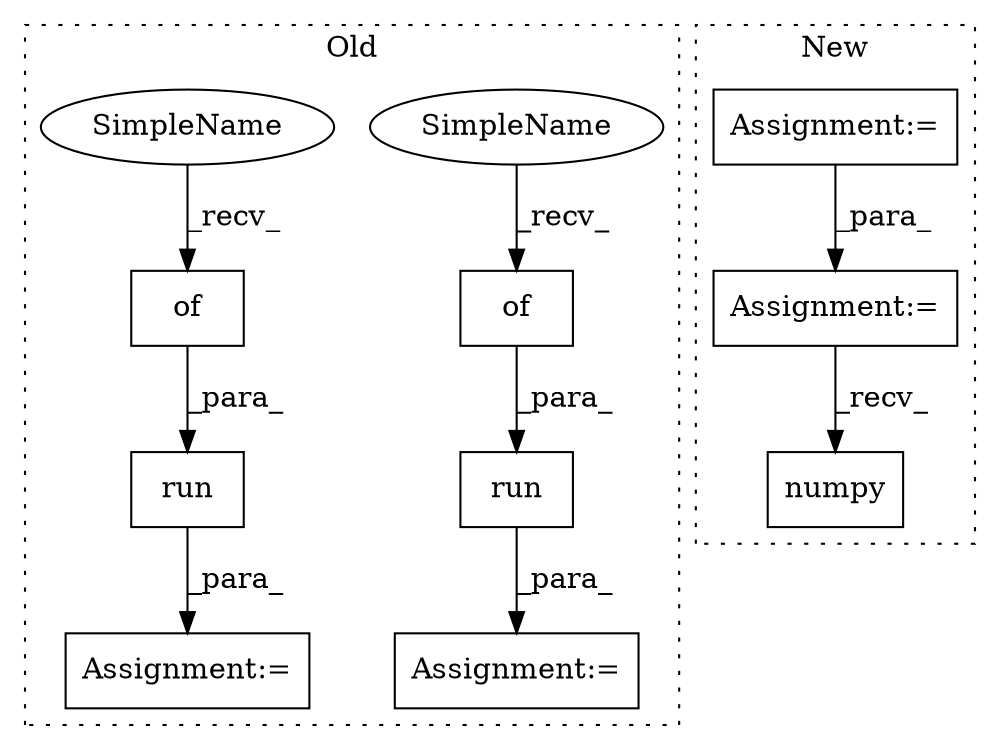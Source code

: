 digraph G {
subgraph cluster0 {
1 [label="of" a="32" s="988,1008" l="3,1" shape="box"];
4 [label="Assignment:=" a="7" s="968" l="1" shape="box"];
5 [label="run" a="32" s="974,1009" l="4,1" shape="box"];
7 [label="of" a="32" s="1071,1091" l="3,1" shape="box"];
8 [label="run" a="32" s="1057,1092" l="4,1" shape="box"];
9 [label="Assignment:=" a="7" s="1051" l="1" shape="box"];
10 [label="SimpleName" a="42" s="984" l="3" shape="ellipse"];
11 [label="SimpleName" a="42" s="1067" l="3" shape="ellipse"];
label = "Old";
style="dotted";
}
subgraph cluster1 {
2 [label="numpy" a="32" s="736" l="7" shape="box"];
3 [label="Assignment:=" a="7" s="668" l="1" shape="box"];
6 [label="Assignment:=" a="7" s="557" l="1" shape="box"];
label = "New";
style="dotted";
}
1 -> 5 [label="_para_"];
3 -> 2 [label="_recv_"];
5 -> 4 [label="_para_"];
6 -> 3 [label="_para_"];
7 -> 8 [label="_para_"];
8 -> 9 [label="_para_"];
10 -> 1 [label="_recv_"];
11 -> 7 [label="_recv_"];
}